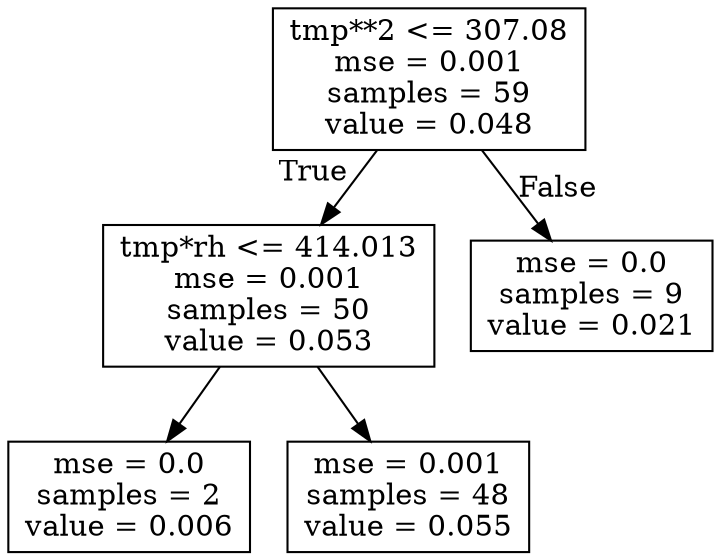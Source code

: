 digraph Tree {
node [shape=box] ;
0 [label="tmp**2 <= 307.08\nmse = 0.001\nsamples = 59\nvalue = 0.048"] ;
1 [label="tmp*rh <= 414.013\nmse = 0.001\nsamples = 50\nvalue = 0.053"] ;
0 -> 1 [labeldistance=2.5, labelangle=45, headlabel="True"] ;
2 [label="mse = 0.0\nsamples = 2\nvalue = 0.006"] ;
1 -> 2 ;
3 [label="mse = 0.001\nsamples = 48\nvalue = 0.055"] ;
1 -> 3 ;
4 [label="mse = 0.0\nsamples = 9\nvalue = 0.021"] ;
0 -> 4 [labeldistance=2.5, labelangle=-45, headlabel="False"] ;
}